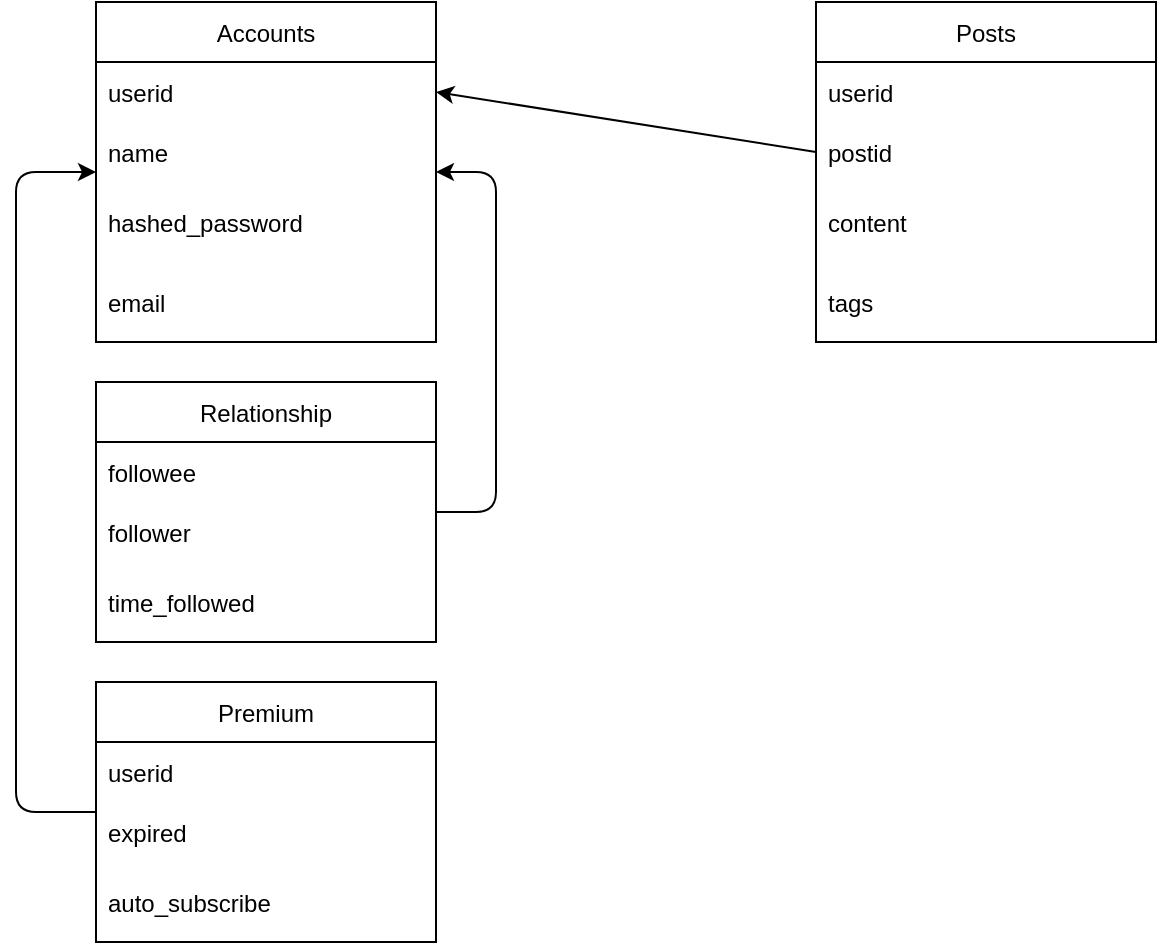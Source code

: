 <mxfile>
    <diagram id="u_immFJ3KqI6hwPv3TFC" name="Page-1">
        <mxGraphModel dx="1848" dy="1120" grid="1" gridSize="10" guides="1" tooltips="1" connect="1" arrows="1" fold="1" page="1" pageScale="1" pageWidth="850" pageHeight="1100" math="0" shadow="0">
            <root>
                <mxCell id="0"/>
                <mxCell id="1" parent="0"/>
                <mxCell id="5" value="Accounts" style="swimlane;fontStyle=0;childLayout=stackLayout;horizontal=1;startSize=30;horizontalStack=0;resizeParent=1;resizeParentMax=0;resizeLast=0;collapsible=1;marginBottom=0;" parent="1" vertex="1">
                    <mxGeometry x="190" y="130" width="170" height="170" as="geometry">
                        <mxRectangle x="310" y="150" width="80" height="30" as="alternateBounds"/>
                    </mxGeometry>
                </mxCell>
                <mxCell id="6" value="userid" style="text;strokeColor=none;fillColor=none;align=left;verticalAlign=middle;spacingLeft=4;spacingRight=4;overflow=hidden;points=[[0,0.5],[1,0.5]];portConstraint=eastwest;rotatable=0;" parent="5" vertex="1">
                    <mxGeometry y="30" width="170" height="30" as="geometry"/>
                </mxCell>
                <mxCell id="7" value="name" style="text;strokeColor=none;fillColor=none;align=left;verticalAlign=middle;spacingLeft=4;spacingRight=4;overflow=hidden;points=[[0,0.5],[1,0.5]];portConstraint=eastwest;rotatable=0;" parent="5" vertex="1">
                    <mxGeometry y="60" width="170" height="30" as="geometry"/>
                </mxCell>
                <mxCell id="8" value="hashed_password" style="text;strokeColor=none;fillColor=none;align=left;verticalAlign=middle;spacingLeft=4;spacingRight=4;overflow=hidden;points=[[0,0.5],[1,0.5]];portConstraint=eastwest;rotatable=0;" parent="5" vertex="1">
                    <mxGeometry y="90" width="170" height="40" as="geometry"/>
                </mxCell>
                <mxCell id="10" value="email" style="text;strokeColor=none;fillColor=none;align=left;verticalAlign=middle;spacingLeft=4;spacingRight=4;overflow=hidden;points=[[0,0.5],[1,0.5]];portConstraint=eastwest;rotatable=0;" parent="5" vertex="1">
                    <mxGeometry y="130" width="170" height="40" as="geometry"/>
                </mxCell>
                <mxCell id="63" style="edgeStyle=elbowEdgeStyle;elbow=vertical;html=1;" parent="1" source="11" target="5" edge="1">
                    <mxGeometry relative="1" as="geometry">
                        <Array as="points">
                            <mxPoint x="150" y="380"/>
                            <mxPoint x="100" y="360"/>
                        </Array>
                    </mxGeometry>
                </mxCell>
                <mxCell id="11" value="Premium" style="swimlane;fontStyle=0;childLayout=stackLayout;horizontal=1;startSize=30;horizontalStack=0;resizeParent=1;resizeParentMax=0;resizeLast=0;collapsible=1;marginBottom=0;" parent="1" vertex="1">
                    <mxGeometry x="190" y="470" width="170" height="130" as="geometry">
                        <mxRectangle x="310" y="150" width="80" height="30" as="alternateBounds"/>
                    </mxGeometry>
                </mxCell>
                <mxCell id="12" value="userid" style="text;strokeColor=none;fillColor=none;align=left;verticalAlign=middle;spacingLeft=4;spacingRight=4;overflow=hidden;points=[[0,0.5],[1,0.5]];portConstraint=eastwest;rotatable=0;" parent="11" vertex="1">
                    <mxGeometry y="30" width="170" height="30" as="geometry"/>
                </mxCell>
                <mxCell id="13" value="expired" style="text;strokeColor=none;fillColor=none;align=left;verticalAlign=middle;spacingLeft=4;spacingRight=4;overflow=hidden;points=[[0,0.5],[1,0.5]];portConstraint=eastwest;rotatable=0;" parent="11" vertex="1">
                    <mxGeometry y="60" width="170" height="30" as="geometry"/>
                </mxCell>
                <mxCell id="15" value="auto_subscribe" style="text;strokeColor=none;fillColor=none;align=left;verticalAlign=middle;spacingLeft=4;spacingRight=4;overflow=hidden;points=[[0,0.5],[1,0.5]];portConstraint=eastwest;rotatable=0;" parent="11" vertex="1">
                    <mxGeometry y="90" width="170" height="40" as="geometry"/>
                </mxCell>
                <mxCell id="57" style="edgeStyle=entityRelationEdgeStyle;html=1;" parent="1" source="16" target="5" edge="1">
                    <mxGeometry relative="1" as="geometry"/>
                </mxCell>
                <mxCell id="16" value="Relationship" style="swimlane;fontStyle=0;childLayout=stackLayout;horizontal=1;startSize=30;horizontalStack=0;resizeParent=1;resizeParentMax=0;resizeLast=0;collapsible=1;marginBottom=0;" parent="1" vertex="1">
                    <mxGeometry x="190" y="320" width="170" height="130" as="geometry">
                        <mxRectangle x="310" y="150" width="80" height="30" as="alternateBounds"/>
                    </mxGeometry>
                </mxCell>
                <mxCell id="17" value="followee    " style="text;strokeColor=none;fillColor=none;align=left;verticalAlign=middle;spacingLeft=4;spacingRight=4;overflow=hidden;points=[[0,0.5],[1,0.5]];portConstraint=eastwest;rotatable=0;" parent="16" vertex="1">
                    <mxGeometry y="30" width="170" height="30" as="geometry"/>
                </mxCell>
                <mxCell id="18" value="follower" style="text;strokeColor=none;fillColor=none;align=left;verticalAlign=middle;spacingLeft=4;spacingRight=4;overflow=hidden;points=[[0,0.5],[1,0.5]];portConstraint=eastwest;rotatable=0;" parent="16" vertex="1">
                    <mxGeometry y="60" width="170" height="30" as="geometry"/>
                </mxCell>
                <mxCell id="19" value="time_followed" style="text;strokeColor=none;fillColor=none;align=left;verticalAlign=middle;spacingLeft=4;spacingRight=4;overflow=hidden;points=[[0,0.5],[1,0.5]];portConstraint=eastwest;rotatable=0;" parent="16" vertex="1">
                    <mxGeometry y="90" width="170" height="40" as="geometry"/>
                </mxCell>
                <mxCell id="67" value="Posts" style="swimlane;fontStyle=0;childLayout=stackLayout;horizontal=1;startSize=30;horizontalStack=0;resizeParent=1;resizeParentMax=0;resizeLast=0;collapsible=1;marginBottom=0;" vertex="1" parent="1">
                    <mxGeometry x="550" y="130" width="170" height="170" as="geometry">
                        <mxRectangle x="310" y="150" width="80" height="30" as="alternateBounds"/>
                    </mxGeometry>
                </mxCell>
                <mxCell id="68" value="userid" style="text;strokeColor=none;fillColor=none;align=left;verticalAlign=middle;spacingLeft=4;spacingRight=4;overflow=hidden;points=[[0,0.5],[1,0.5]];portConstraint=eastwest;rotatable=0;" vertex="1" parent="67">
                    <mxGeometry y="30" width="170" height="30" as="geometry"/>
                </mxCell>
                <mxCell id="69" value="postid" style="text;strokeColor=none;fillColor=none;align=left;verticalAlign=middle;spacingLeft=4;spacingRight=4;overflow=hidden;points=[[0,0.5],[1,0.5]];portConstraint=eastwest;rotatable=0;" vertex="1" parent="67">
                    <mxGeometry y="60" width="170" height="30" as="geometry"/>
                </mxCell>
                <mxCell id="70" value="content" style="text;strokeColor=none;fillColor=none;align=left;verticalAlign=middle;spacingLeft=4;spacingRight=4;overflow=hidden;points=[[0,0.5],[1,0.5]];portConstraint=eastwest;rotatable=0;" vertex="1" parent="67">
                    <mxGeometry y="90" width="170" height="40" as="geometry"/>
                </mxCell>
                <mxCell id="71" value="tags" style="text;strokeColor=none;fillColor=none;align=left;verticalAlign=middle;spacingLeft=4;spacingRight=4;overflow=hidden;points=[[0,0.5],[1,0.5]];portConstraint=eastwest;rotatable=0;" vertex="1" parent="67">
                    <mxGeometry y="130" width="170" height="40" as="geometry"/>
                </mxCell>
                <mxCell id="72" style="edgeStyle=none;html=1;exitX=0;exitY=0.5;exitDx=0;exitDy=0;entryX=1;entryY=0.5;entryDx=0;entryDy=0;" edge="1" parent="1" source="69" target="6">
                    <mxGeometry relative="1" as="geometry"/>
                </mxCell>
            </root>
        </mxGraphModel>
    </diagram>
</mxfile>